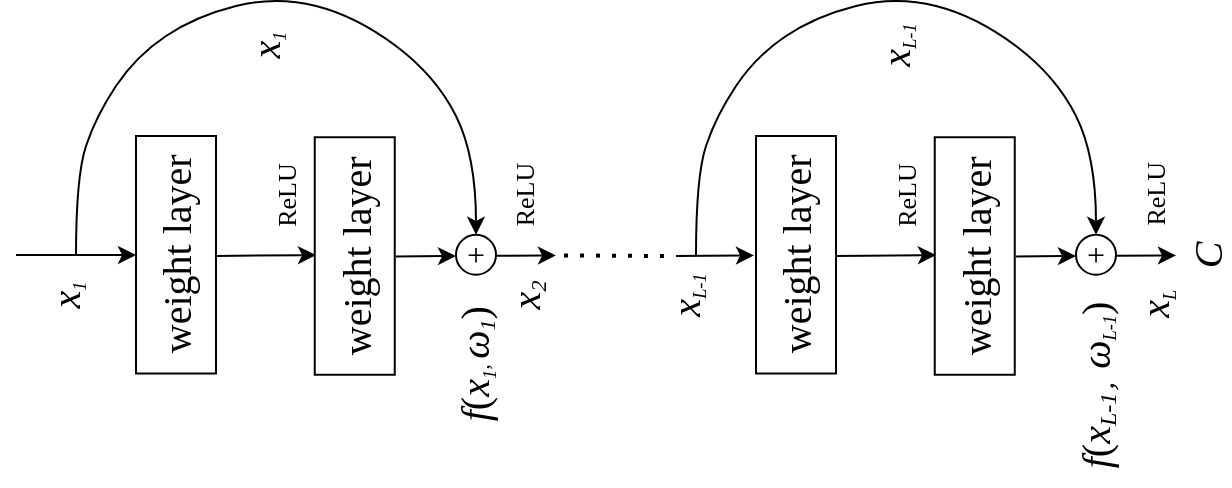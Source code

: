 <mxfile version="14.4.2" type="github">
  <diagram id="cEXB4-bxNu662J2PTYuq" name="第 1 页">
    <mxGraphModel dx="981" dy="552" grid="1" gridSize="10" guides="1" tooltips="1" connect="1" arrows="1" fold="1" page="1" pageScale="1" pageWidth="827" pageHeight="1169" math="0" shadow="0">
      <root>
        <mxCell id="0" />
        <mxCell id="1" parent="0" />
        <mxCell id="yHtuHeyz4KcuY9ajyl9l-1" value="&lt;font face=&quot;Times New Roman&quot; style=&quot;font-size: 20px&quot;&gt;weight layer&lt;/font&gt;" style="rounded=0;whiteSpace=wrap;html=1;rotation=-90;" vertex="1" parent="1">
          <mxGeometry x="80.63" y="269.38" width="118.75" height="40" as="geometry" />
        </mxCell>
        <mxCell id="yHtuHeyz4KcuY9ajyl9l-3" value="" style="endArrow=classic;html=1;" edge="1" parent="1">
          <mxGeometry width="50" height="50" relative="1" as="geometry">
            <mxPoint x="60" y="289.5" as="sourcePoint" />
            <mxPoint x="120" y="289.5" as="targetPoint" />
          </mxGeometry>
        </mxCell>
        <mxCell id="yHtuHeyz4KcuY9ajyl9l-4" value="" style="endArrow=classic;html=1;" edge="1" parent="1">
          <mxGeometry width="50" height="50" relative="1" as="geometry">
            <mxPoint x="160" y="290" as="sourcePoint" />
            <mxPoint x="210" y="289.5" as="targetPoint" />
          </mxGeometry>
        </mxCell>
        <mxCell id="yHtuHeyz4KcuY9ajyl9l-5" value="&lt;font face=&quot;Times New Roman&quot; style=&quot;font-size: 13px&quot;&gt;ReLU&lt;/font&gt;" style="text;html=1;resizable=0;autosize=1;align=center;verticalAlign=middle;points=[];fillColor=none;strokeColor=none;rounded=0;rotation=-90;" vertex="1" parent="1">
          <mxGeometry x="170" y="250" width="50" height="20" as="geometry" />
        </mxCell>
        <mxCell id="yHtuHeyz4KcuY9ajyl9l-6" value="&lt;font face=&quot;Times New Roman&quot;&gt;&lt;font style=&quot;font-size: 20px ; font-style: italic&quot;&gt;f&lt;/font&gt;&lt;span style=&quot;font-size: 20px&quot;&gt;(&lt;/span&gt;&lt;font&gt;&lt;i&gt;&lt;span style=&quot;font-size: 20px&quot;&gt;x&lt;/span&gt;&lt;font style=&quot;font-size: 11px&quot;&gt;&lt;sub&gt;1&lt;/sub&gt;,&amp;nbsp;&lt;/font&gt;&lt;font&gt;&lt;span style=&quot;font-size: 20px&quot;&gt;ω&lt;/span&gt;&lt;sub&gt;&lt;font style=&quot;font-size: 11px&quot;&gt;1&lt;/font&gt;&lt;/sub&gt;&lt;/font&gt;&lt;/i&gt;&lt;/font&gt;&lt;span style=&quot;font-size: 20px&quot;&gt;)&lt;/span&gt;&lt;/font&gt;" style="text;html=1;resizable=0;autosize=1;align=center;verticalAlign=middle;points=[];fillColor=none;strokeColor=none;rounded=0;rotation=-90;" vertex="1" parent="1">
          <mxGeometry x="250" y="329.38" width="80" height="30" as="geometry" />
        </mxCell>
        <mxCell id="yHtuHeyz4KcuY9ajyl9l-7" value="&lt;font face=&quot;Times New Roman&quot;&gt;&lt;font&gt;&lt;i&gt;&lt;font style=&quot;font-size: 20px&quot;&gt;x&lt;/font&gt;&lt;font style=&quot;font-size: 11px&quot;&gt;&lt;sub&gt;1&lt;/sub&gt;&lt;/font&gt;&lt;/i&gt;&lt;/font&gt;&lt;/font&gt;" style="text;html=1;resizable=0;autosize=1;align=center;verticalAlign=middle;points=[];fillColor=none;strokeColor=none;rounded=0;rotation=-90;" vertex="1" parent="1">
          <mxGeometry x="70" y="295" width="30" height="30" as="geometry" />
        </mxCell>
        <mxCell id="yHtuHeyz4KcuY9ajyl9l-8" value="" style="endArrow=classic;html=1;" edge="1" parent="1">
          <mxGeometry width="50" height="50" relative="1" as="geometry">
            <mxPoint x="250" y="290.21" as="sourcePoint" />
            <mxPoint x="280" y="290" as="targetPoint" />
          </mxGeometry>
        </mxCell>
        <mxCell id="yHtuHeyz4KcuY9ajyl9l-9" value="" style="curved=1;endArrow=classic;html=1;entryX=0.5;entryY=0;entryDx=0;entryDy=0;" edge="1" parent="1" target="yHtuHeyz4KcuY9ajyl9l-12">
          <mxGeometry width="50" height="50" relative="1" as="geometry">
            <mxPoint x="90" y="290" as="sourcePoint" />
            <mxPoint x="320" y="210" as="targetPoint" />
            <Array as="points">
              <mxPoint x="90" y="250" />
              <mxPoint x="100" y="220" />
              <mxPoint x="120" y="190" />
              <mxPoint x="150" y="170" />
              <mxPoint x="190" y="160" />
              <mxPoint x="230" y="170" />
              <mxPoint x="270" y="200" />
              <mxPoint x="290" y="240" />
            </Array>
          </mxGeometry>
        </mxCell>
        <mxCell id="yHtuHeyz4KcuY9ajyl9l-10" value="&lt;font face=&quot;Times New Roman&quot; style=&quot;font-size: 20px&quot;&gt;weight layer&lt;/font&gt;" style="rounded=0;whiteSpace=wrap;html=1;rotation=-90;" vertex="1" parent="1">
          <mxGeometry x="170" y="270" width="118.75" height="40" as="geometry" />
        </mxCell>
        <mxCell id="yHtuHeyz4KcuY9ajyl9l-12" value="&lt;font style=&quot;font-size: 16px&quot; face=&quot;Times New Roman&quot;&gt;+&lt;/font&gt;" style="ellipse;whiteSpace=wrap;html=1;aspect=fixed;" vertex="1" parent="1">
          <mxGeometry x="280" y="279.38" width="20" height="20" as="geometry" />
        </mxCell>
        <mxCell id="yHtuHeyz4KcuY9ajyl9l-13" value="" style="endArrow=classic;html=1;" edge="1" parent="1">
          <mxGeometry width="50" height="50" relative="1" as="geometry">
            <mxPoint x="300" y="289.92" as="sourcePoint" />
            <mxPoint x="330" y="289.71" as="targetPoint" />
          </mxGeometry>
        </mxCell>
        <mxCell id="yHtuHeyz4KcuY9ajyl9l-14" value="&lt;font face=&quot;Times New Roman&quot;&gt;&lt;font&gt;&lt;i&gt;&lt;span style=&quot;font-size: 20px&quot;&gt;x&lt;/span&gt;&lt;sub&gt;&lt;font style=&quot;font-size: 11px&quot;&gt;2&lt;/font&gt;&lt;/sub&gt;&lt;/i&gt;&lt;/font&gt;&lt;/font&gt;" style="text;html=1;resizable=0;autosize=1;align=center;verticalAlign=middle;points=[];fillColor=none;strokeColor=none;rounded=0;rotation=-90;" vertex="1" parent="1">
          <mxGeometry x="300" y="295" width="30" height="30" as="geometry" />
        </mxCell>
        <mxCell id="yHtuHeyz4KcuY9ajyl9l-15" value="" style="endArrow=none;dashed=1;html=1;dashPattern=1 3;strokeWidth=2;" edge="1" parent="1">
          <mxGeometry width="50" height="50" relative="1" as="geometry">
            <mxPoint x="334" y="289.71" as="sourcePoint" />
            <mxPoint x="384" y="290" as="targetPoint" />
          </mxGeometry>
        </mxCell>
        <mxCell id="yHtuHeyz4KcuY9ajyl9l-29" value="&lt;font face=&quot;Times New Roman&quot; style=&quot;font-size: 20px&quot;&gt;weight layer&lt;/font&gt;" style="rounded=0;whiteSpace=wrap;html=1;rotation=-90;" vertex="1" parent="1">
          <mxGeometry x="390.63" y="269.38" width="118.75" height="40" as="geometry" />
        </mxCell>
        <mxCell id="yHtuHeyz4KcuY9ajyl9l-31" value="" style="endArrow=classic;html=1;" edge="1" parent="1">
          <mxGeometry width="50" height="50" relative="1" as="geometry">
            <mxPoint x="470" y="290" as="sourcePoint" />
            <mxPoint x="520" y="289.5" as="targetPoint" />
          </mxGeometry>
        </mxCell>
        <mxCell id="yHtuHeyz4KcuY9ajyl9l-32" value="&lt;font face=&quot;Times New Roman&quot; style=&quot;font-size: 13px&quot;&gt;ReLU&lt;/font&gt;" style="text;html=1;resizable=0;autosize=1;align=center;verticalAlign=middle;points=[];fillColor=none;strokeColor=none;rounded=0;rotation=-90;" vertex="1" parent="1">
          <mxGeometry x="480" y="250" width="50" height="20" as="geometry" />
        </mxCell>
        <mxCell id="yHtuHeyz4KcuY9ajyl9l-33" value="&lt;font face=&quot;Times New Roman&quot;&gt;&lt;font style=&quot;font-size: 20px ; font-style: italic&quot;&gt;f&lt;/font&gt;&lt;span style=&quot;font-size: 20px&quot;&gt;(&lt;/span&gt;&lt;font&gt;&lt;i&gt;&lt;span style=&quot;font-size: 20px&quot;&gt;x&lt;/span&gt;&lt;sub&gt;&lt;font style=&quot;font-size: 12px&quot;&gt;L-1，&lt;/font&gt;&lt;/sub&gt;&lt;/i&gt;&lt;/font&gt;&lt;/font&gt;&lt;i style=&quot;font-family: &amp;#34;times new roman&amp;#34;&quot;&gt;&lt;span style=&quot;font-size: 20px&quot;&gt;ω&lt;/span&gt;&lt;span style=&quot;font-size: 11px&quot;&gt;&lt;sub&gt;L-1&lt;/sub&gt;&lt;/span&gt;&lt;/i&gt;&lt;font face=&quot;Times New Roman&quot;&gt;&lt;span style=&quot;font-size: 20px&quot;&gt;)&lt;/span&gt;&lt;/font&gt;" style="text;html=1;resizable=0;autosize=1;align=center;verticalAlign=middle;points=[];fillColor=none;strokeColor=none;rounded=0;rotation=-90;" vertex="1" parent="1">
          <mxGeometry x="550" y="340" width="100" height="30" as="geometry" />
        </mxCell>
        <mxCell id="yHtuHeyz4KcuY9ajyl9l-34" value="&lt;font face=&quot;Times New Roman&quot;&gt;&lt;font&gt;&lt;i&gt;&lt;font style=&quot;font-size: 20px&quot;&gt;x&lt;/font&gt;&lt;span style=&quot;font-size: 11px&quot;&gt;&lt;sub&gt;L-1&lt;/sub&gt;&lt;/span&gt;&lt;/i&gt;&lt;/font&gt;&lt;/font&gt;" style="text;html=1;resizable=0;autosize=1;align=center;verticalAlign=middle;points=[];fillColor=none;strokeColor=none;rounded=0;rotation=-90;" vertex="1" parent="1">
          <mxGeometry x="375" y="295" width="40" height="30" as="geometry" />
        </mxCell>
        <mxCell id="yHtuHeyz4KcuY9ajyl9l-35" value="" style="endArrow=classic;html=1;" edge="1" parent="1">
          <mxGeometry width="50" height="50" relative="1" as="geometry">
            <mxPoint x="560" y="290.21" as="sourcePoint" />
            <mxPoint x="590" y="290" as="targetPoint" />
          </mxGeometry>
        </mxCell>
        <mxCell id="yHtuHeyz4KcuY9ajyl9l-36" value="" style="curved=1;endArrow=classic;html=1;entryX=0.5;entryY=0;entryDx=0;entryDy=0;" edge="1" parent="1" target="yHtuHeyz4KcuY9ajyl9l-38">
          <mxGeometry width="50" height="50" relative="1" as="geometry">
            <mxPoint x="400" y="290" as="sourcePoint" />
            <mxPoint x="630" y="210" as="targetPoint" />
            <Array as="points">
              <mxPoint x="400" y="250" />
              <mxPoint x="410" y="220" />
              <mxPoint x="430" y="190" />
              <mxPoint x="460" y="170" />
              <mxPoint x="500" y="160" />
              <mxPoint x="540" y="170" />
              <mxPoint x="580" y="200" />
              <mxPoint x="600" y="240" />
            </Array>
          </mxGeometry>
        </mxCell>
        <mxCell id="yHtuHeyz4KcuY9ajyl9l-37" value="&lt;font face=&quot;Times New Roman&quot; style=&quot;font-size: 20px&quot;&gt;weight layer&lt;/font&gt;" style="rounded=0;whiteSpace=wrap;html=1;rotation=-90;" vertex="1" parent="1">
          <mxGeometry x="480" y="270" width="118.75" height="40" as="geometry" />
        </mxCell>
        <mxCell id="yHtuHeyz4KcuY9ajyl9l-38" value="&lt;font style=&quot;font-size: 16px&quot; face=&quot;Times New Roman&quot;&gt;+&lt;/font&gt;" style="ellipse;whiteSpace=wrap;html=1;aspect=fixed;" vertex="1" parent="1">
          <mxGeometry x="590" y="279.38" width="20" height="20" as="geometry" />
        </mxCell>
        <mxCell id="yHtuHeyz4KcuY9ajyl9l-39" value="" style="endArrow=classic;html=1;" edge="1" parent="1">
          <mxGeometry width="50" height="50" relative="1" as="geometry">
            <mxPoint x="610" y="289.92" as="sourcePoint" />
            <mxPoint x="640" y="289.71" as="targetPoint" />
          </mxGeometry>
        </mxCell>
        <mxCell id="yHtuHeyz4KcuY9ajyl9l-41" value="" style="endArrow=classic;html=1;" edge="1" parent="1">
          <mxGeometry width="50" height="50" relative="1" as="geometry">
            <mxPoint x="390" y="290" as="sourcePoint" />
            <mxPoint x="429" y="289.71" as="targetPoint" />
          </mxGeometry>
        </mxCell>
        <mxCell id="yHtuHeyz4KcuY9ajyl9l-42" value="&lt;font face=&quot;Times New Roman&quot;&gt;&lt;font&gt;&lt;i&gt;&lt;font style=&quot;font-size: 20px&quot;&gt;x&lt;/font&gt;&lt;span style=&quot;font-size: 11px&quot;&gt;&lt;sub&gt;L&lt;/sub&gt;&lt;/span&gt;&lt;/i&gt;&lt;/font&gt;&lt;/font&gt;" style="text;html=1;resizable=0;autosize=1;align=center;verticalAlign=middle;points=[];fillColor=none;strokeColor=none;rounded=0;rotation=-90;" vertex="1" parent="1">
          <mxGeometry x="615" y="299.38" width="30" height="30" as="geometry" />
        </mxCell>
        <mxCell id="yHtuHeyz4KcuY9ajyl9l-43" value="&lt;font face=&quot;Times New Roman&quot; style=&quot;font-size: 13px&quot;&gt;ReLU&lt;/font&gt;" style="text;html=1;resizable=0;autosize=1;align=center;verticalAlign=middle;points=[];fillColor=none;strokeColor=none;rounded=0;rotation=-90;" vertex="1" parent="1">
          <mxGeometry x="288.75" y="250" width="50" height="20" as="geometry" />
        </mxCell>
        <mxCell id="yHtuHeyz4KcuY9ajyl9l-44" value="&lt;font face=&quot;Times New Roman&quot; style=&quot;font-size: 13px&quot;&gt;ReLU&lt;/font&gt;" style="text;html=1;resizable=0;autosize=1;align=center;verticalAlign=middle;points=[];fillColor=none;strokeColor=none;rounded=0;rotation=-90;" vertex="1" parent="1">
          <mxGeometry x="605" y="249.38" width="50" height="20" as="geometry" />
        </mxCell>
        <mxCell id="yHtuHeyz4KcuY9ajyl9l-45" value="&lt;font face=&quot;Times New Roman&quot; size=&quot;1&quot;&gt;&lt;i style=&quot;font-size: 20px&quot;&gt;C&lt;/i&gt;&lt;/font&gt;" style="text;html=1;resizable=0;autosize=1;align=center;verticalAlign=middle;points=[];fillColor=none;strokeColor=none;rounded=0;rotation=-90;" vertex="1" parent="1">
          <mxGeometry x="640" y="280" width="30" height="20" as="geometry" />
        </mxCell>
        <mxCell id="yHtuHeyz4KcuY9ajyl9l-46" value="&lt;font face=&quot;Times New Roman&quot;&gt;&lt;font&gt;&lt;i&gt;&lt;font style=&quot;font-size: 20px&quot;&gt;x&lt;/font&gt;&lt;font style=&quot;font-size: 11px&quot;&gt;&lt;sub&gt;1&lt;/sub&gt;&lt;/font&gt;&lt;/i&gt;&lt;/font&gt;&lt;/font&gt;" style="text;html=1;resizable=0;autosize=1;align=center;verticalAlign=middle;points=[];fillColor=none;strokeColor=none;rounded=0;rotation=-90;" vertex="1" parent="1">
          <mxGeometry x="170" y="170" width="30" height="30" as="geometry" />
        </mxCell>
        <mxCell id="yHtuHeyz4KcuY9ajyl9l-47" value="&lt;font face=&quot;Times New Roman&quot;&gt;&lt;font&gt;&lt;i&gt;&lt;font style=&quot;font-size: 20px&quot;&gt;x&lt;/font&gt;&lt;span style=&quot;font-size: 11px&quot;&gt;&lt;sub&gt;L-1&lt;/sub&gt;&lt;/span&gt;&lt;/i&gt;&lt;/font&gt;&lt;/font&gt;" style="text;html=1;resizable=0;autosize=1;align=center;verticalAlign=middle;points=[];fillColor=none;strokeColor=none;rounded=0;rotation=-90;" vertex="1" parent="1">
          <mxGeometry x="480" y="170" width="40" height="30" as="geometry" />
        </mxCell>
      </root>
    </mxGraphModel>
  </diagram>
</mxfile>
